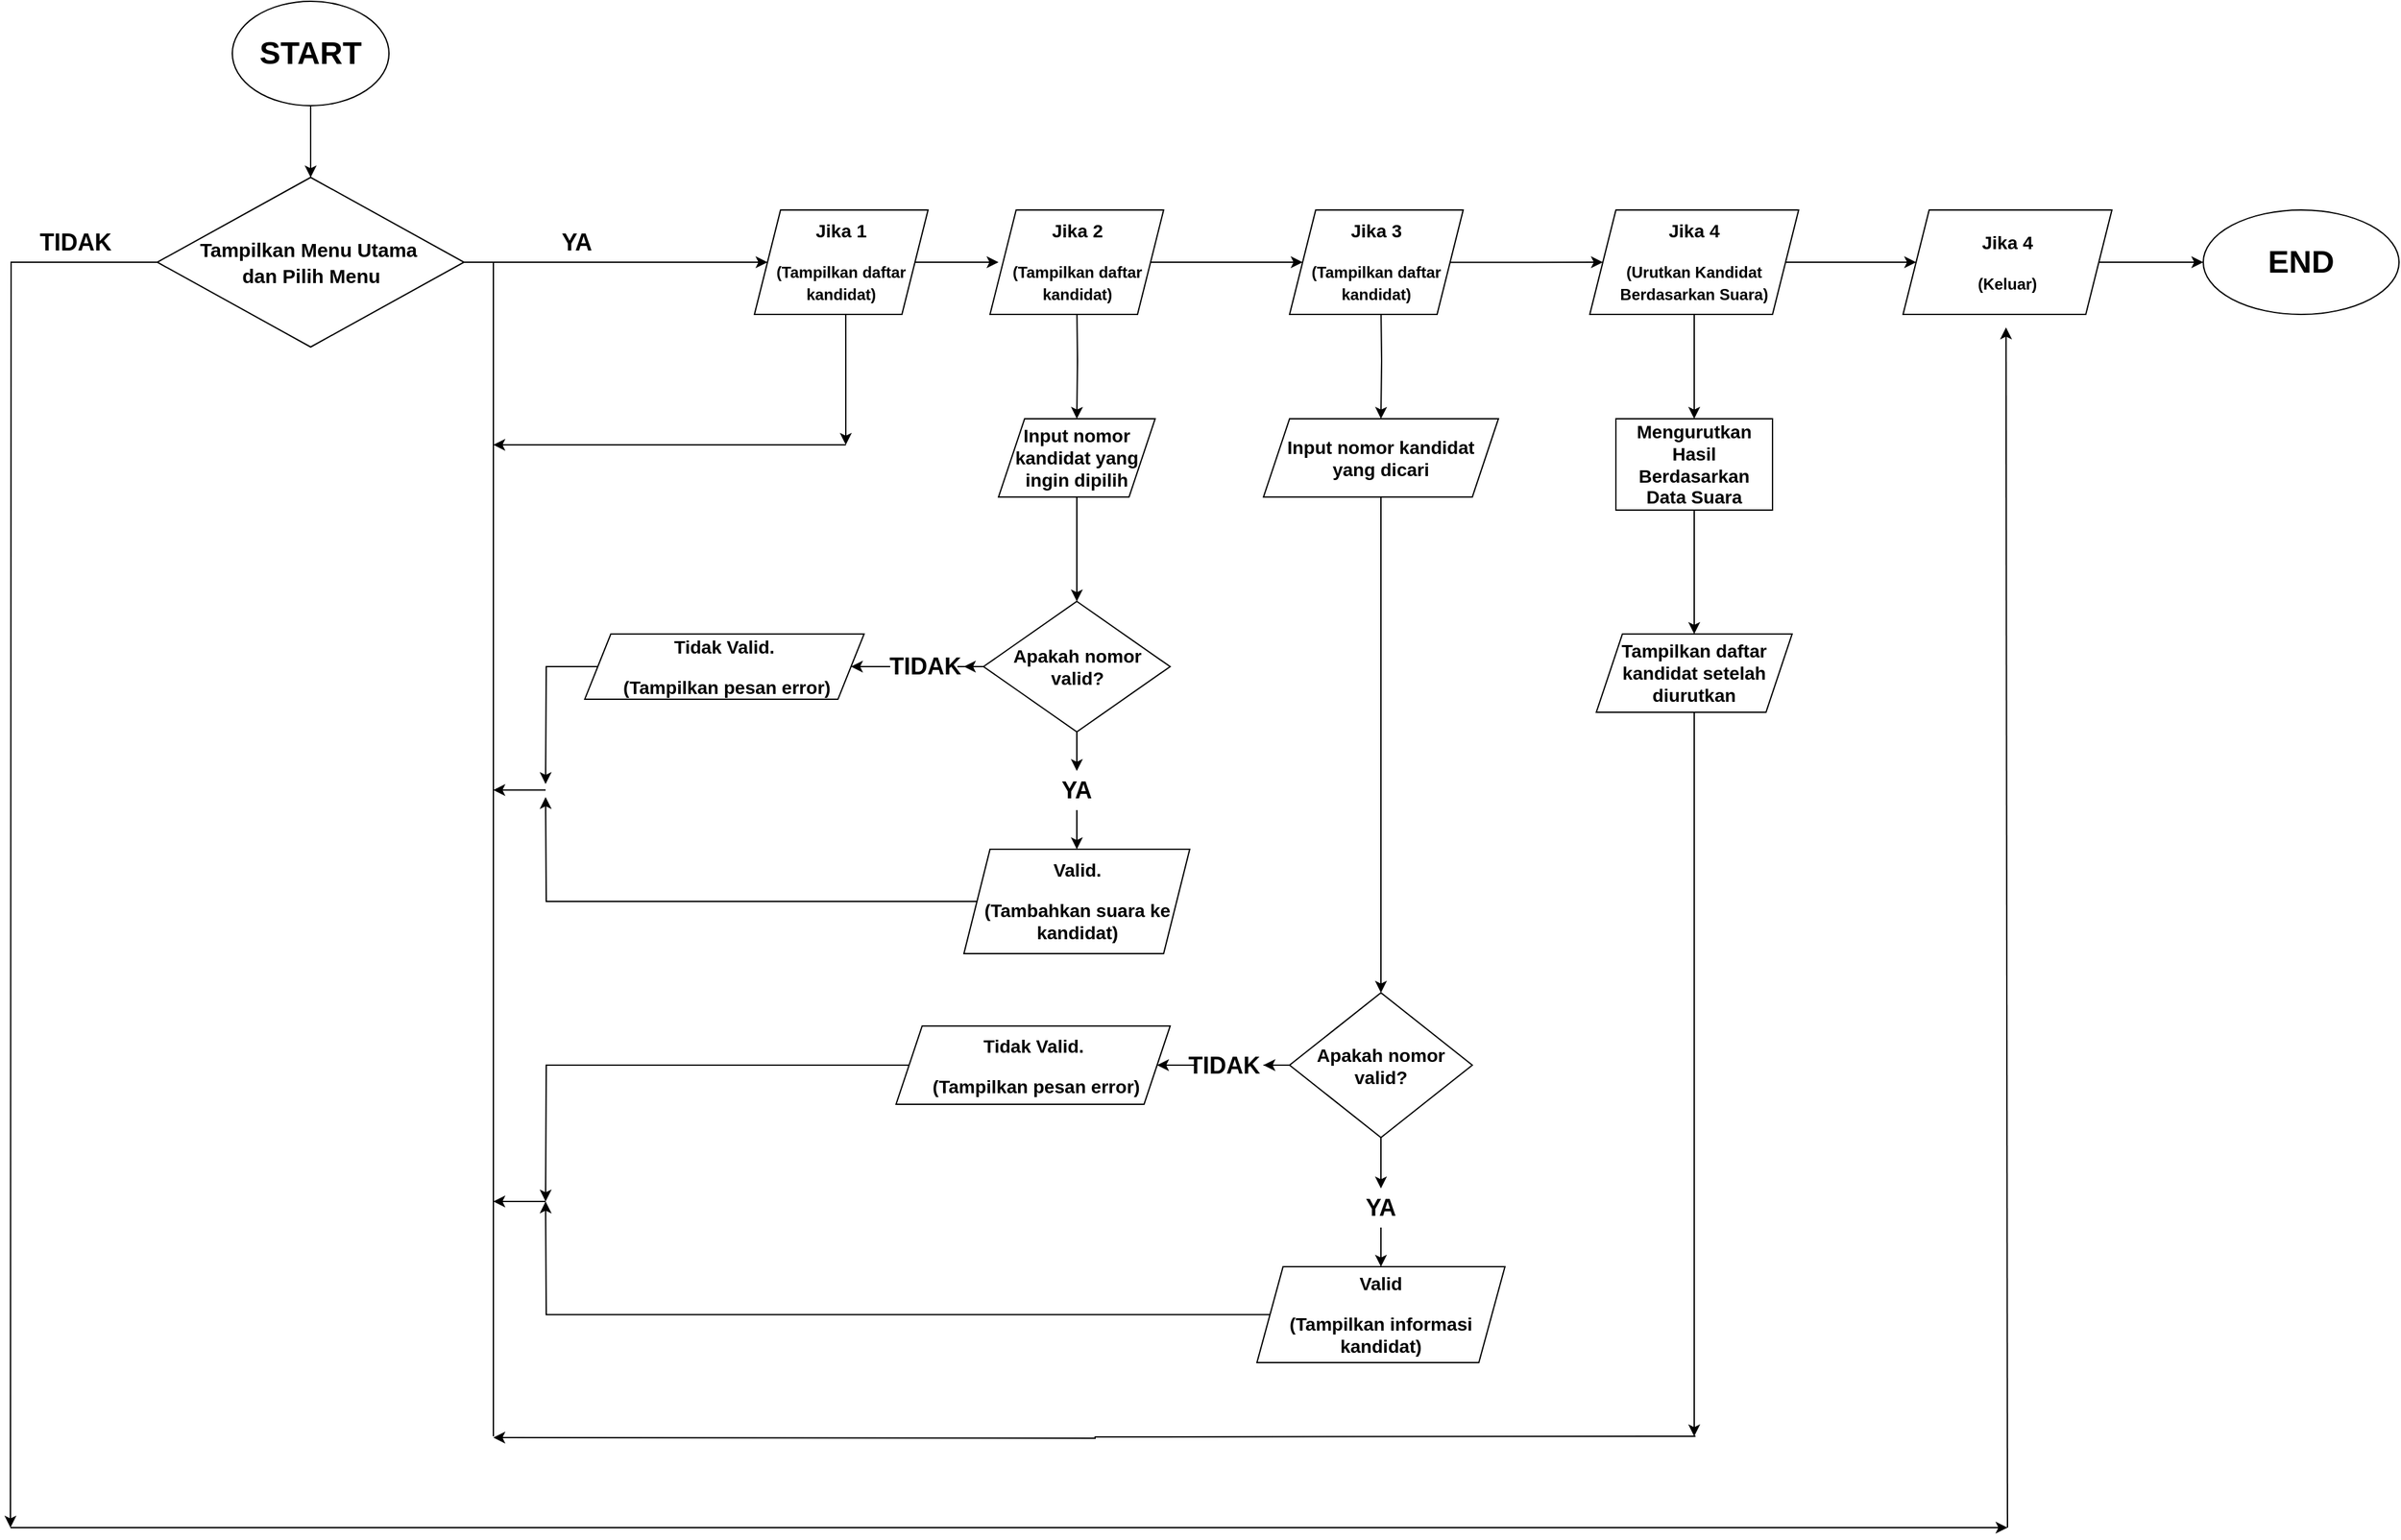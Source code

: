 <mxfile version="26.0.11">
  <diagram name="Page-1" id="_XS6PTSnZSSMzlu8wedT">
    <mxGraphModel dx="2927" dy="1114" grid="1" gridSize="10" guides="1" tooltips="1" connect="1" arrows="1" fold="1" page="1" pageScale="1" pageWidth="827" pageHeight="1169" math="0" shadow="0">
      <root>
        <mxCell id="0" />
        <mxCell id="1" parent="0" />
        <mxCell id="4VHZCjV1OGoVik0gKCS--5" value="" style="edgeStyle=orthogonalEdgeStyle;rounded=0;orthogonalLoop=1;jettySize=auto;html=1;" parent="1" source="4VHZCjV1OGoVik0gKCS--1" edge="1">
          <mxGeometry relative="1" as="geometry">
            <mxPoint x="180" y="210" as="targetPoint" />
          </mxGeometry>
        </mxCell>
        <mxCell id="4VHZCjV1OGoVik0gKCS--94" value="" style="edgeStyle=orthogonalEdgeStyle;rounded=0;orthogonalLoop=1;jettySize=auto;html=1;" parent="1" source="4VHZCjV1OGoVik0gKCS--1" target="4VHZCjV1OGoVik0gKCS--93" edge="1">
          <mxGeometry relative="1" as="geometry" />
        </mxCell>
        <mxCell id="4VHZCjV1OGoVik0gKCS--1" value="&lt;h1&gt;&lt;b&gt;START&lt;/b&gt;&lt;/h1&gt;" style="ellipse;whiteSpace=wrap;html=1;" parent="1" vertex="1">
          <mxGeometry x="120" y="40" width="120" height="80" as="geometry" />
        </mxCell>
        <mxCell id="4VHZCjV1OGoVik0gKCS--7" value="" style="edgeStyle=orthogonalEdgeStyle;rounded=0;orthogonalLoop=1;jettySize=auto;html=1;entryX=0;entryY=0.5;entryDx=0;entryDy=0;" parent="1" edge="1">
          <mxGeometry relative="1" as="geometry">
            <mxPoint x="240" y="240" as="sourcePoint" />
            <mxPoint x="530" y="240" as="targetPoint" />
          </mxGeometry>
        </mxCell>
        <mxCell id="4VHZCjV1OGoVik0gKCS--31" value="" style="endArrow=none;html=1;rounded=0;" parent="1" edge="1">
          <mxGeometry width="50" height="50" relative="1" as="geometry">
            <mxPoint x="320" y="1140" as="sourcePoint" />
            <mxPoint x="320" y="240" as="targetPoint" />
          </mxGeometry>
        </mxCell>
        <mxCell id="4VHZCjV1OGoVik0gKCS--38" value="" style="edgeStyle=orthogonalEdgeStyle;rounded=0;orthogonalLoop=1;jettySize=auto;html=1;exitX=0.526;exitY=1;exitDx=0;exitDy=0;exitPerimeter=0;" parent="1" source="4VHZCjV1OGoVik0gKCS--107" edge="1">
          <mxGeometry relative="1" as="geometry">
            <mxPoint x="590" y="285" as="sourcePoint" />
            <mxPoint x="590" y="380" as="targetPoint" />
          </mxGeometry>
        </mxCell>
        <mxCell id="4VHZCjV1OGoVik0gKCS--98" value="" style="edgeStyle=orthogonalEdgeStyle;rounded=0;orthogonalLoop=1;jettySize=auto;html=1;exitX=1;exitY=0.5;exitDx=0;exitDy=0;" parent="1" source="4VHZCjV1OGoVik0gKCS--107" edge="1">
          <mxGeometry relative="1" as="geometry">
            <mxPoint x="650" y="240" as="sourcePoint" />
            <mxPoint x="707.0" y="240.0" as="targetPoint" />
          </mxGeometry>
        </mxCell>
        <mxCell id="4VHZCjV1OGoVik0gKCS--40" value="" style="edgeStyle=orthogonalEdgeStyle;rounded=0;orthogonalLoop=1;jettySize=auto;html=1;" parent="1" edge="1">
          <mxGeometry relative="1" as="geometry">
            <mxPoint x="590" y="380" as="sourcePoint" />
            <mxPoint x="320" y="380" as="targetPoint" />
          </mxGeometry>
        </mxCell>
        <mxCell id="4VHZCjV1OGoVik0gKCS--47" value="" style="edgeStyle=orthogonalEdgeStyle;rounded=0;orthogonalLoop=1;jettySize=auto;html=1;entryX=0.5;entryY=0;entryDx=0;entryDy=0;" parent="1" target="4VHZCjV1OGoVik0gKCS--48" edge="1">
          <mxGeometry relative="1" as="geometry">
            <mxPoint x="767.0" y="270.0" as="sourcePoint" />
            <mxPoint x="767.0" y="510" as="targetPoint" />
          </mxGeometry>
        </mxCell>
        <mxCell id="4VHZCjV1OGoVik0gKCS--99" value="" style="edgeStyle=orthogonalEdgeStyle;rounded=0;orthogonalLoop=1;jettySize=auto;html=1;exitX=1;exitY=0.5;exitDx=0;exitDy=0;" parent="1" source="4VHZCjV1OGoVik0gKCS--106" edge="1">
          <mxGeometry relative="1" as="geometry">
            <mxPoint x="827.0" y="240.0" as="sourcePoint" />
            <mxPoint x="940" y="240" as="targetPoint" />
          </mxGeometry>
        </mxCell>
        <mxCell id="4VHZCjV1OGoVik0gKCS--51" value="" style="edgeStyle=orthogonalEdgeStyle;rounded=0;orthogonalLoop=1;jettySize=auto;html=1;" parent="1" source="4VHZCjV1OGoVik0gKCS--48" target="4VHZCjV1OGoVik0gKCS--50" edge="1">
          <mxGeometry relative="1" as="geometry" />
        </mxCell>
        <mxCell id="4VHZCjV1OGoVik0gKCS--48" value="&lt;h3&gt;Input nomor kandidat yang ingin dipilih&lt;/h3&gt;" style="shape=parallelogram;perimeter=parallelogramPerimeter;whiteSpace=wrap;html=1;fixedSize=1;rounded=0;" parent="1" vertex="1">
          <mxGeometry x="707" y="360" width="120" height="60" as="geometry" />
        </mxCell>
        <mxCell id="4VHZCjV1OGoVik0gKCS--122" value="" style="edgeStyle=orthogonalEdgeStyle;rounded=0;orthogonalLoop=1;jettySize=auto;html=1;" parent="1" source="4VHZCjV1OGoVik0gKCS--50" target="4VHZCjV1OGoVik0gKCS--120" edge="1">
          <mxGeometry relative="1" as="geometry" />
        </mxCell>
        <mxCell id="4VHZCjV1OGoVik0gKCS--127" value="" style="edgeStyle=orthogonalEdgeStyle;rounded=0;orthogonalLoop=1;jettySize=auto;html=1;" parent="1" source="4VHZCjV1OGoVik0gKCS--50" target="4VHZCjV1OGoVik0gKCS--126" edge="1">
          <mxGeometry relative="1" as="geometry" />
        </mxCell>
        <mxCell id="4VHZCjV1OGoVik0gKCS--50" value="&lt;h3&gt;Apakah nomor valid?&lt;/h3&gt;" style="rhombus;whiteSpace=wrap;html=1;rounded=0;" parent="1" vertex="1">
          <mxGeometry x="695.5" y="500" width="143" height="100" as="geometry" />
        </mxCell>
        <mxCell id="4VHZCjV1OGoVik0gKCS--63" value="" style="edgeStyle=orthogonalEdgeStyle;rounded=0;orthogonalLoop=1;jettySize=auto;html=1;" parent="1" source="4VHZCjV1OGoVik0gKCS--54" edge="1">
          <mxGeometry relative="1" as="geometry">
            <mxPoint x="360" y="640" as="targetPoint" />
          </mxGeometry>
        </mxCell>
        <mxCell id="4VHZCjV1OGoVik0gKCS--54" value="&lt;h3&gt;Tidak Valid.&lt;/h3&gt;&lt;h3&gt;&amp;nbsp;(Tampilkan pesan error)&lt;/h3&gt;" style="shape=parallelogram;perimeter=parallelogramPerimeter;whiteSpace=wrap;html=1;fixedSize=1;rounded=0;" parent="1" vertex="1">
          <mxGeometry x="390" y="525" width="214" height="50" as="geometry" />
        </mxCell>
        <mxCell id="4VHZCjV1OGoVik0gKCS--65" value="" style="edgeStyle=orthogonalEdgeStyle;rounded=0;orthogonalLoop=1;jettySize=auto;html=1;" parent="1" source="4VHZCjV1OGoVik0gKCS--56" edge="1">
          <mxGeometry relative="1" as="geometry">
            <mxPoint x="360" y="650" as="targetPoint" />
          </mxGeometry>
        </mxCell>
        <mxCell id="4VHZCjV1OGoVik0gKCS--56" value="&lt;h3&gt;Valid.&lt;/h3&gt;&lt;h3&gt;(Tambahkan suara ke kandidat)&lt;/h3&gt;" style="shape=parallelogram;perimeter=parallelogramPerimeter;whiteSpace=wrap;html=1;fixedSize=1;rounded=0;" parent="1" vertex="1">
          <mxGeometry x="680.5" y="690" width="173" height="80" as="geometry" />
        </mxCell>
        <mxCell id="4VHZCjV1OGoVik0gKCS--66" value="" style="endArrow=classic;html=1;rounded=0;" parent="1" edge="1">
          <mxGeometry width="50" height="50" relative="1" as="geometry">
            <mxPoint x="360" y="644.6" as="sourcePoint" />
            <mxPoint x="320" y="644.6" as="targetPoint" />
          </mxGeometry>
        </mxCell>
        <mxCell id="4VHZCjV1OGoVik0gKCS--72" value="" style="edgeStyle=orthogonalEdgeStyle;rounded=0;orthogonalLoop=1;jettySize=auto;html=1;" parent="1" target="4VHZCjV1OGoVik0gKCS--74" edge="1">
          <mxGeometry relative="1" as="geometry">
            <mxPoint x="1000" y="270.0" as="sourcePoint" />
            <mxPoint x="1000" y="510" as="targetPoint" />
          </mxGeometry>
        </mxCell>
        <mxCell id="4VHZCjV1OGoVik0gKCS--100" value="" style="edgeStyle=orthogonalEdgeStyle;rounded=0;orthogonalLoop=1;jettySize=auto;html=1;exitX=0.902;exitY=0.501;exitDx=0;exitDy=0;exitPerimeter=0;" parent="1" source="4VHZCjV1OGoVik0gKCS--108" edge="1">
          <mxGeometry relative="1" as="geometry">
            <mxPoint x="1060" y="240.0" as="sourcePoint" />
            <mxPoint x="1170.0" y="240.0" as="targetPoint" />
          </mxGeometry>
        </mxCell>
        <mxCell id="4VHZCjV1OGoVik0gKCS--77" value="" style="edgeStyle=orthogonalEdgeStyle;rounded=0;orthogonalLoop=1;jettySize=auto;html=1;" parent="1" source="4VHZCjV1OGoVik0gKCS--74" target="4VHZCjV1OGoVik0gKCS--76" edge="1">
          <mxGeometry relative="1" as="geometry" />
        </mxCell>
        <mxCell id="4VHZCjV1OGoVik0gKCS--74" value="&lt;h3&gt;Input nomor kandidat yang dicari&lt;/h3&gt;" style="shape=parallelogram;perimeter=parallelogramPerimeter;whiteSpace=wrap;html=1;fixedSize=1;rounded=0;" parent="1" vertex="1">
          <mxGeometry x="910" y="360" width="180" height="60" as="geometry" />
        </mxCell>
        <mxCell id="4VHZCjV1OGoVik0gKCS--79" value="" style="edgeStyle=orthogonalEdgeStyle;rounded=0;orthogonalLoop=1;jettySize=auto;html=1;" parent="1" source="4VHZCjV1OGoVik0gKCS--131" target="4VHZCjV1OGoVik0gKCS--78" edge="1">
          <mxGeometry relative="1" as="geometry" />
        </mxCell>
        <mxCell id="4VHZCjV1OGoVik0gKCS--83" value="" style="edgeStyle=orthogonalEdgeStyle;rounded=0;orthogonalLoop=1;jettySize=auto;html=1;" parent="1" source="4VHZCjV1OGoVik0gKCS--129" target="4VHZCjV1OGoVik0gKCS--82" edge="1">
          <mxGeometry relative="1" as="geometry" />
        </mxCell>
        <mxCell id="4VHZCjV1OGoVik0gKCS--76" value="&lt;h3&gt;Apakah nomor valid?&lt;/h3&gt;" style="rhombus;whiteSpace=wrap;html=1;rounded=0;" parent="1" vertex="1">
          <mxGeometry x="930" y="800" width="140" height="111" as="geometry" />
        </mxCell>
        <mxCell id="4VHZCjV1OGoVik0gKCS--87" value="" style="edgeStyle=orthogonalEdgeStyle;rounded=0;orthogonalLoop=1;jettySize=auto;html=1;" parent="1" source="4VHZCjV1OGoVik0gKCS--78" edge="1">
          <mxGeometry relative="1" as="geometry">
            <mxPoint x="360" y="960" as="targetPoint" />
          </mxGeometry>
        </mxCell>
        <mxCell id="4VHZCjV1OGoVik0gKCS--78" value="&lt;h3&gt;Valid&lt;/h3&gt;&lt;h3&gt;(Tampilkan informasi kandidat)&lt;/h3&gt;" style="shape=parallelogram;perimeter=parallelogramPerimeter;whiteSpace=wrap;html=1;fixedSize=1;rounded=0;" parent="1" vertex="1">
          <mxGeometry x="905" y="1010" width="190" height="73.5" as="geometry" />
        </mxCell>
        <mxCell id="4VHZCjV1OGoVik0gKCS--85" value="" style="edgeStyle=orthogonalEdgeStyle;rounded=0;orthogonalLoop=1;jettySize=auto;html=1;" parent="1" source="4VHZCjV1OGoVik0gKCS--82" edge="1">
          <mxGeometry relative="1" as="geometry">
            <mxPoint x="360" y="960" as="targetPoint" />
          </mxGeometry>
        </mxCell>
        <mxCell id="4VHZCjV1OGoVik0gKCS--82" value="&lt;h3&gt;Tidak Valid.&lt;/h3&gt;&lt;h3&gt;&amp;nbsp;(Tampilkan pesan error)&lt;/h3&gt;" style="shape=parallelogram;perimeter=parallelogramPerimeter;whiteSpace=wrap;html=1;fixedSize=1;rounded=0;" parent="1" vertex="1">
          <mxGeometry x="628.5" y="825.5" width="210" height="60" as="geometry" />
        </mxCell>
        <mxCell id="4VHZCjV1OGoVik0gKCS--88" value="" style="endArrow=classic;html=1;rounded=0;" parent="1" edge="1">
          <mxGeometry width="50" height="50" relative="1" as="geometry">
            <mxPoint x="360" y="960" as="sourcePoint" />
            <mxPoint x="320" y="960" as="targetPoint" />
          </mxGeometry>
        </mxCell>
        <mxCell id="4VHZCjV1OGoVik0gKCS--97" value="" style="edgeStyle=orthogonalEdgeStyle;rounded=0;orthogonalLoop=1;jettySize=auto;html=1;" parent="1" source="4VHZCjV1OGoVik0gKCS--93" edge="1">
          <mxGeometry relative="1" as="geometry">
            <mxPoint x="-50" y="1210" as="targetPoint" />
          </mxGeometry>
        </mxCell>
        <mxCell id="4VHZCjV1OGoVik0gKCS--93" value="&lt;h2 style=&quot;line-height: 30%;&quot;&gt;&lt;font style=&quot;font-size: 15px; line-height: 30%;&quot;&gt;Tampilkan Menu Utama&amp;nbsp;&lt;/font&gt;&lt;/h2&gt;&lt;h2 style=&quot;line-height: 30%;&quot;&gt;&lt;font style=&quot;font-size: 15px; line-height: 30%;&quot;&gt;dan Pilih Menu&lt;/font&gt;&lt;/h2&gt;" style="rhombus;whiteSpace=wrap;html=1;" parent="1" vertex="1">
          <mxGeometry x="62.5" y="175" width="235" height="130" as="geometry" />
        </mxCell>
        <mxCell id="4VHZCjV1OGoVik0gKCS--101" value="&lt;h2&gt;YA&lt;/h2&gt;" style="text;html=1;align=center;verticalAlign=middle;whiteSpace=wrap;rounded=0;" parent="1" vertex="1">
          <mxGeometry x="354" y="210" width="60" height="30" as="geometry" />
        </mxCell>
        <mxCell id="4VHZCjV1OGoVik0gKCS--102" value="&lt;h2&gt;TIDAK&lt;/h2&gt;" style="text;html=1;align=center;verticalAlign=middle;whiteSpace=wrap;rounded=0;" parent="1" vertex="1">
          <mxGeometry x="-30" y="210" width="60" height="30" as="geometry" />
        </mxCell>
        <mxCell id="4VHZCjV1OGoVik0gKCS--106" value="&lt;h3&gt;Jika 2&lt;/h3&gt;&lt;h3&gt;&lt;span style=&quot;background-color: initial;&quot;&gt;&lt;span style=&quot;font-size: 12px;&quot;&gt;(&lt;/span&gt;&lt;/span&gt;&lt;span style=&quot;background-color: initial; font-size: 12px;&quot;&gt;Tampilkan daftar kandidat&lt;/span&gt;&lt;span style=&quot;font-size: 12px; background-color: initial;&quot;&gt;)&lt;/span&gt;&lt;/h3&gt;" style="shape=parallelogram;perimeter=parallelogramPerimeter;whiteSpace=wrap;html=1;fixedSize=1;" parent="1" vertex="1">
          <mxGeometry x="700.5" y="200" width="133" height="80" as="geometry" />
        </mxCell>
        <mxCell id="4VHZCjV1OGoVik0gKCS--107" value="&lt;h3&gt;Jika 1&lt;/h3&gt;&lt;h3&gt;&lt;span style=&quot;background-color: initial;&quot;&gt;&lt;span style=&quot;font-size: 12px;&quot;&gt;(&lt;/span&gt;&lt;/span&gt;&lt;span style=&quot;background-color: initial; font-size: 12px;&quot;&gt;Tampilkan daftar kandidat&lt;/span&gt;&lt;span style=&quot;font-size: 12px; background-color: initial;&quot;&gt;)&lt;/span&gt;&lt;/h3&gt;" style="shape=parallelogram;perimeter=parallelogramPerimeter;whiteSpace=wrap;html=1;fixedSize=1;" parent="1" vertex="1">
          <mxGeometry x="520" y="200" width="133" height="80" as="geometry" />
        </mxCell>
        <mxCell id="4VHZCjV1OGoVik0gKCS--108" value="&lt;h3&gt;Jika 3&lt;/h3&gt;&lt;h3&gt;&lt;span style=&quot;background-color: initial;&quot;&gt;&lt;span style=&quot;font-size: 12px;&quot;&gt;(&lt;/span&gt;&lt;/span&gt;&lt;span style=&quot;background-color: initial; font-size: 12px;&quot;&gt;Tampilkan daftar kandidat&lt;/span&gt;&lt;span style=&quot;font-size: 12px; background-color: initial;&quot;&gt;)&lt;/span&gt;&lt;/h3&gt;" style="shape=parallelogram;perimeter=parallelogramPerimeter;whiteSpace=wrap;html=1;fixedSize=1;" parent="1" vertex="1">
          <mxGeometry x="930" y="200" width="133" height="80" as="geometry" />
        </mxCell>
        <mxCell id="4VHZCjV1OGoVik0gKCS--135" value="" style="edgeStyle=orthogonalEdgeStyle;rounded=0;orthogonalLoop=1;jettySize=auto;html=1;" parent="1" source="4VHZCjV1OGoVik0gKCS--109" target="4VHZCjV1OGoVik0gKCS--134" edge="1">
          <mxGeometry relative="1" as="geometry" />
        </mxCell>
        <mxCell id="4VHZCjV1OGoVik0gKCS--109" value="&lt;h3&gt;Jika 4&lt;/h3&gt;&lt;h3&gt;&lt;span style=&quot;background-color: initial;&quot;&gt;&lt;span style=&quot;font-size: 12px;&quot;&gt;(&lt;/span&gt;&lt;/span&gt;&lt;span style=&quot;background-color: initial;&quot;&gt;&lt;span style=&quot;font-size: 12px;&quot;&gt;Urutkan Kandidat Berdasarkan Suara)&lt;/span&gt;&lt;/span&gt;&lt;/h3&gt;" style="shape=parallelogram;perimeter=parallelogramPerimeter;whiteSpace=wrap;html=1;fixedSize=1;" parent="1" vertex="1">
          <mxGeometry x="1160" y="200" width="160" height="80" as="geometry" />
        </mxCell>
        <mxCell id="4VHZCjV1OGoVik0gKCS--113" value="" style="edgeStyle=orthogonalEdgeStyle;rounded=0;orthogonalLoop=1;jettySize=auto;html=1;" parent="1" source="4VHZCjV1OGoVik0gKCS--110" edge="1">
          <mxGeometry relative="1" as="geometry">
            <mxPoint x="1240" y="1140" as="targetPoint" />
          </mxGeometry>
        </mxCell>
        <mxCell id="4VHZCjV1OGoVik0gKCS--110" value="&lt;h3&gt;Tampilkan daftar kandidat setelah diurutkan&lt;/h3&gt;" style="shape=parallelogram;perimeter=parallelogramPerimeter;whiteSpace=wrap;html=1;fixedSize=1;" parent="1" vertex="1">
          <mxGeometry x="1165" y="525" width="150" height="60" as="geometry" />
        </mxCell>
        <mxCell id="4VHZCjV1OGoVik0gKCS--114" value="" style="edgeStyle=orthogonalEdgeStyle;rounded=0;orthogonalLoop=1;jettySize=auto;html=1;" parent="1" edge="1">
          <mxGeometry relative="1" as="geometry">
            <mxPoint x="1241" y="1140" as="sourcePoint" />
            <mxPoint x="320" y="1141" as="targetPoint" />
          </mxGeometry>
        </mxCell>
        <mxCell id="4VHZCjV1OGoVik0gKCS--123" value="" style="edgeStyle=orthogonalEdgeStyle;rounded=0;orthogonalLoop=1;jettySize=auto;html=1;" parent="1" source="4VHZCjV1OGoVik0gKCS--120" target="4VHZCjV1OGoVik0gKCS--54" edge="1">
          <mxGeometry relative="1" as="geometry" />
        </mxCell>
        <mxCell id="4VHZCjV1OGoVik0gKCS--120" value="&lt;h2&gt;TIDAK&lt;/h2&gt;" style="text;html=1;align=center;verticalAlign=middle;whiteSpace=wrap;rounded=0;" parent="1" vertex="1">
          <mxGeometry x="620.5" y="535" width="60" height="30" as="geometry" />
        </mxCell>
        <mxCell id="4VHZCjV1OGoVik0gKCS--128" value="" style="edgeStyle=orthogonalEdgeStyle;rounded=0;orthogonalLoop=1;jettySize=auto;html=1;" parent="1" source="4VHZCjV1OGoVik0gKCS--126" target="4VHZCjV1OGoVik0gKCS--56" edge="1">
          <mxGeometry relative="1" as="geometry" />
        </mxCell>
        <mxCell id="4VHZCjV1OGoVik0gKCS--126" value="&lt;h2&gt;YA&lt;/h2&gt;" style="text;html=1;align=center;verticalAlign=middle;whiteSpace=wrap;rounded=0;" parent="1" vertex="1">
          <mxGeometry x="737" y="630" width="60" height="30" as="geometry" />
        </mxCell>
        <mxCell id="4VHZCjV1OGoVik0gKCS--130" value="" style="edgeStyle=orthogonalEdgeStyle;rounded=0;orthogonalLoop=1;jettySize=auto;html=1;" parent="1" source="4VHZCjV1OGoVik0gKCS--76" target="4VHZCjV1OGoVik0gKCS--129" edge="1">
          <mxGeometry relative="1" as="geometry">
            <mxPoint x="930" y="1136" as="sourcePoint" />
            <mxPoint x="830" y="1136" as="targetPoint" />
          </mxGeometry>
        </mxCell>
        <mxCell id="4VHZCjV1OGoVik0gKCS--129" value="&lt;h2&gt;TIDAK&lt;/h2&gt;" style="text;html=1;align=center;verticalAlign=middle;whiteSpace=wrap;rounded=0;" parent="1" vertex="1">
          <mxGeometry x="850" y="840.5" width="60" height="30" as="geometry" />
        </mxCell>
        <mxCell id="4VHZCjV1OGoVik0gKCS--132" value="" style="edgeStyle=orthogonalEdgeStyle;rounded=0;orthogonalLoop=1;jettySize=auto;html=1;" parent="1" source="4VHZCjV1OGoVik0gKCS--76" target="4VHZCjV1OGoVik0gKCS--131" edge="1">
          <mxGeometry relative="1" as="geometry">
            <mxPoint x="1000" y="1191" as="sourcePoint" />
            <mxPoint x="1000" y="1297" as="targetPoint" />
          </mxGeometry>
        </mxCell>
        <mxCell id="4VHZCjV1OGoVik0gKCS--131" value="&lt;h2&gt;YA&lt;/h2&gt;" style="text;html=1;align=center;verticalAlign=middle;whiteSpace=wrap;rounded=0;" parent="1" vertex="1">
          <mxGeometry x="970" y="950" width="60" height="30" as="geometry" />
        </mxCell>
        <mxCell id="4VHZCjV1OGoVik0gKCS--137" value="" style="edgeStyle=orthogonalEdgeStyle;rounded=0;orthogonalLoop=1;jettySize=auto;html=1;" parent="1" source="4VHZCjV1OGoVik0gKCS--134" target="4VHZCjV1OGoVik0gKCS--136" edge="1">
          <mxGeometry relative="1" as="geometry" />
        </mxCell>
        <mxCell id="4VHZCjV1OGoVik0gKCS--134" value="&lt;h3&gt;Jika 4&lt;/h3&gt;&lt;h3&gt;&lt;span style=&quot;background-color: initial;&quot;&gt;&lt;span style=&quot;font-size: 12px;&quot;&gt;(&lt;/span&gt;&lt;/span&gt;&lt;span style=&quot;background-color: initial;&quot;&gt;&lt;span style=&quot;font-size: 12px;&quot;&gt;Keluar)&lt;/span&gt;&lt;/span&gt;&lt;/h3&gt;" style="shape=parallelogram;perimeter=parallelogramPerimeter;whiteSpace=wrap;html=1;fixedSize=1;" parent="1" vertex="1">
          <mxGeometry x="1400" y="200" width="160" height="80" as="geometry" />
        </mxCell>
        <mxCell id="4VHZCjV1OGoVik0gKCS--136" value="&lt;h1&gt;END&lt;/h1&gt;" style="ellipse;whiteSpace=wrap;html=1;" parent="1" vertex="1">
          <mxGeometry x="1630" y="200" width="150" height="80" as="geometry" />
        </mxCell>
        <mxCell id="4VHZCjV1OGoVik0gKCS--138" value="" style="endArrow=classic;html=1;rounded=0;" parent="1" edge="1">
          <mxGeometry width="50" height="50" relative="1" as="geometry">
            <mxPoint x="-50" y="1210" as="sourcePoint" />
            <mxPoint x="1480" y="1210" as="targetPoint" />
          </mxGeometry>
        </mxCell>
        <mxCell id="4VHZCjV1OGoVik0gKCS--142" value="" style="endArrow=classic;html=1;rounded=0;" parent="1" edge="1">
          <mxGeometry width="50" height="50" relative="1" as="geometry">
            <mxPoint x="1480" y="1210" as="sourcePoint" />
            <mxPoint x="1478.89" y="290" as="targetPoint" />
          </mxGeometry>
        </mxCell>
        <mxCell id="sK46HlUWI0SOj5FMa-pF-1" value="" style="edgeStyle=orthogonalEdgeStyle;rounded=0;orthogonalLoop=1;jettySize=auto;html=1;" edge="1" parent="1" source="4VHZCjV1OGoVik0gKCS--109" target="4VHZCjV1OGoVik0gKCS--116">
          <mxGeometry relative="1" as="geometry">
            <mxPoint x="1240" y="440" as="targetPoint" />
            <mxPoint x="1240" y="280" as="sourcePoint" />
          </mxGeometry>
        </mxCell>
        <mxCell id="sK46HlUWI0SOj5FMa-pF-9" value="" style="edgeStyle=orthogonalEdgeStyle;rounded=0;orthogonalLoop=1;jettySize=auto;html=1;" edge="1" parent="1" source="4VHZCjV1OGoVik0gKCS--116" target="4VHZCjV1OGoVik0gKCS--110">
          <mxGeometry relative="1" as="geometry" />
        </mxCell>
        <mxCell id="4VHZCjV1OGoVik0gKCS--116" value="&lt;h3&gt;Mengurutkan Hasil Berdasarkan Data Suara&lt;/h3&gt;" style="rounded=0;whiteSpace=wrap;html=1;" parent="1" vertex="1">
          <mxGeometry x="1180" y="360" width="120" height="70" as="geometry" />
        </mxCell>
      </root>
    </mxGraphModel>
  </diagram>
</mxfile>
